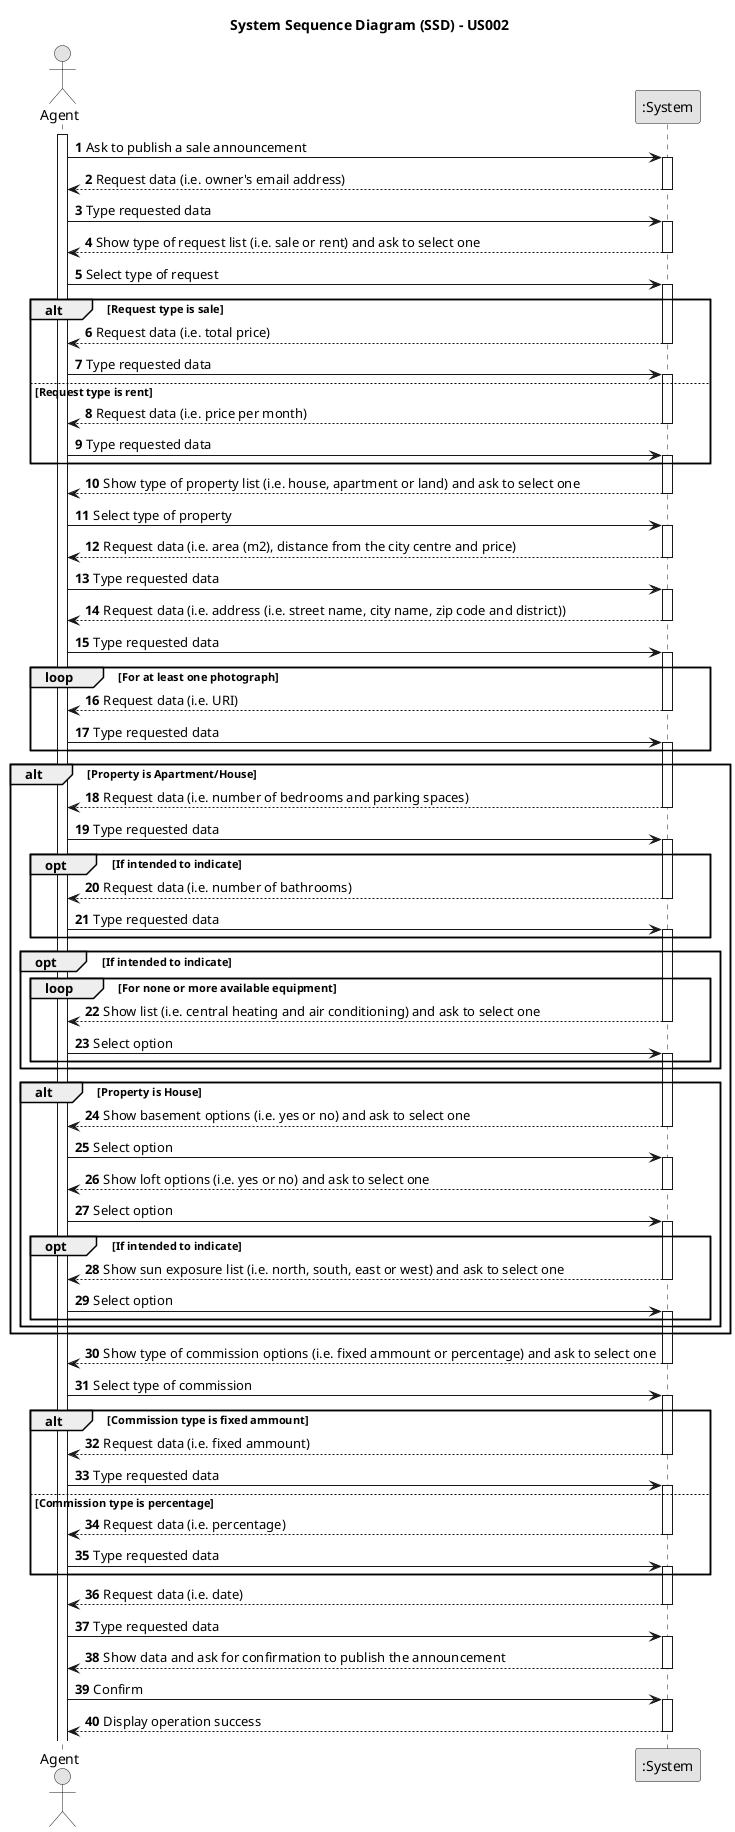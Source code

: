 @startuml
skinparam monochrome true
skinparam packageStyle rectangle
skinparam shadowing false

title System Sequence Diagram (SSD) - US002

autonumber

actor Agent
participant ":System" as System

activate Agent

    Agent -> System : Ask to publish a sale announcement
    activate System

    System --> Agent : Request data (i.e. owner's email address)
    deactivate System

    Agent -> System : Type requested data
    activate System

    System --> Agent : Show type of request list (i.e. sale or rent) and ask to select one
    deactivate System

    Agent -> System : Select type of request
    activate System

        alt Request type is sale
                    System --> Agent : Request data (i.e. total price)
                    deactivate System

                    Agent -> System : Type requested data
                    activate System

                    else Request type is rent
                        System --> Agent : Request data (i.e. price per month)
                        deactivate System

                        Agent -> System : Type requested data
                        activate System
                end

    System --> Agent : Show type of property list (i.e. house, apartment or land) and ask to select one
    deactivate System

    Agent -> System : Select type of property
    activate System

    System --> Agent : Request data (i.e. area (m2), distance from the city centre and price)
    deactivate System

    Agent -> System : Type requested data
    activate System

    System --> Agent : Request data (i.e. address (i.e. street name, city name, zip code and district))
    deactivate System

    Agent -> System : Type requested data
    activate System

    loop For at least one photograph
        System --> Agent : Request data (i.e. URI)
        deactivate System

        Agent -> System : Type requested data
        activate System
    end

    alt Property is Apartment/House
        System --> Agent : Request data (i.e. number of bedrooms and parking spaces)
        deactivate System

        Agent -> System: Type requested data
        activate System

        opt If intended to indicate
            System --> Agent : Request data (i.e. number of bathrooms)
            deactivate System

            Agent -> System: Type requested data
            activate System
        end

        opt If intended to indicate
            loop For none or more available equipment
                System --> Agent : Show list (i.e. central heating and air conditioning) and ask to select one
                deactivate System

                Agent -> System: Select option
                activate System
            end
        end

        alt Property is House
             System --> Agent : Show basement options (i.e. yes or no) and ask to select one
             deactivate System

             Agent -> System : Select option
             activate System

             System --> Agent : Show loft options (i.e. yes or no) and ask to select one
             deactivate System

             Agent -> System : Select option
             activate System

            opt If intended to indicate
                System --> Agent : Show sun exposure list (i.e. north, south, east or west) and ask to select one
                deactivate System

                Agent -> System : Select option
                activate System
            end
        end
    end

    System --> Agent : Show type of commission options (i.e. fixed ammount or percentage) and ask to select one
    deactivate System

    Agent -> System : Select type of commission
    activate System

        alt Commission type is fixed ammount
                    System --> Agent : Request data (i.e. fixed ammount)
                    deactivate System

                    Agent -> System : Type requested data
                    activate System

                    else Commission type is percentage
                        System --> Agent : Request data (i.e. percentage)
                        deactivate System

                        Agent -> System : Type requested data
                        activate System
                end

    System --> Agent : Request data (i.e. date)
    deactivate System

    Agent -> System : Type requested data
    activate System

    System --> Agent : Show data and ask for confirmation to publish the announcement
    deactivate System

    Agent -> System : Confirm
    activate System

    System --> Agent : Display operation success
    deactivate System

@enduml